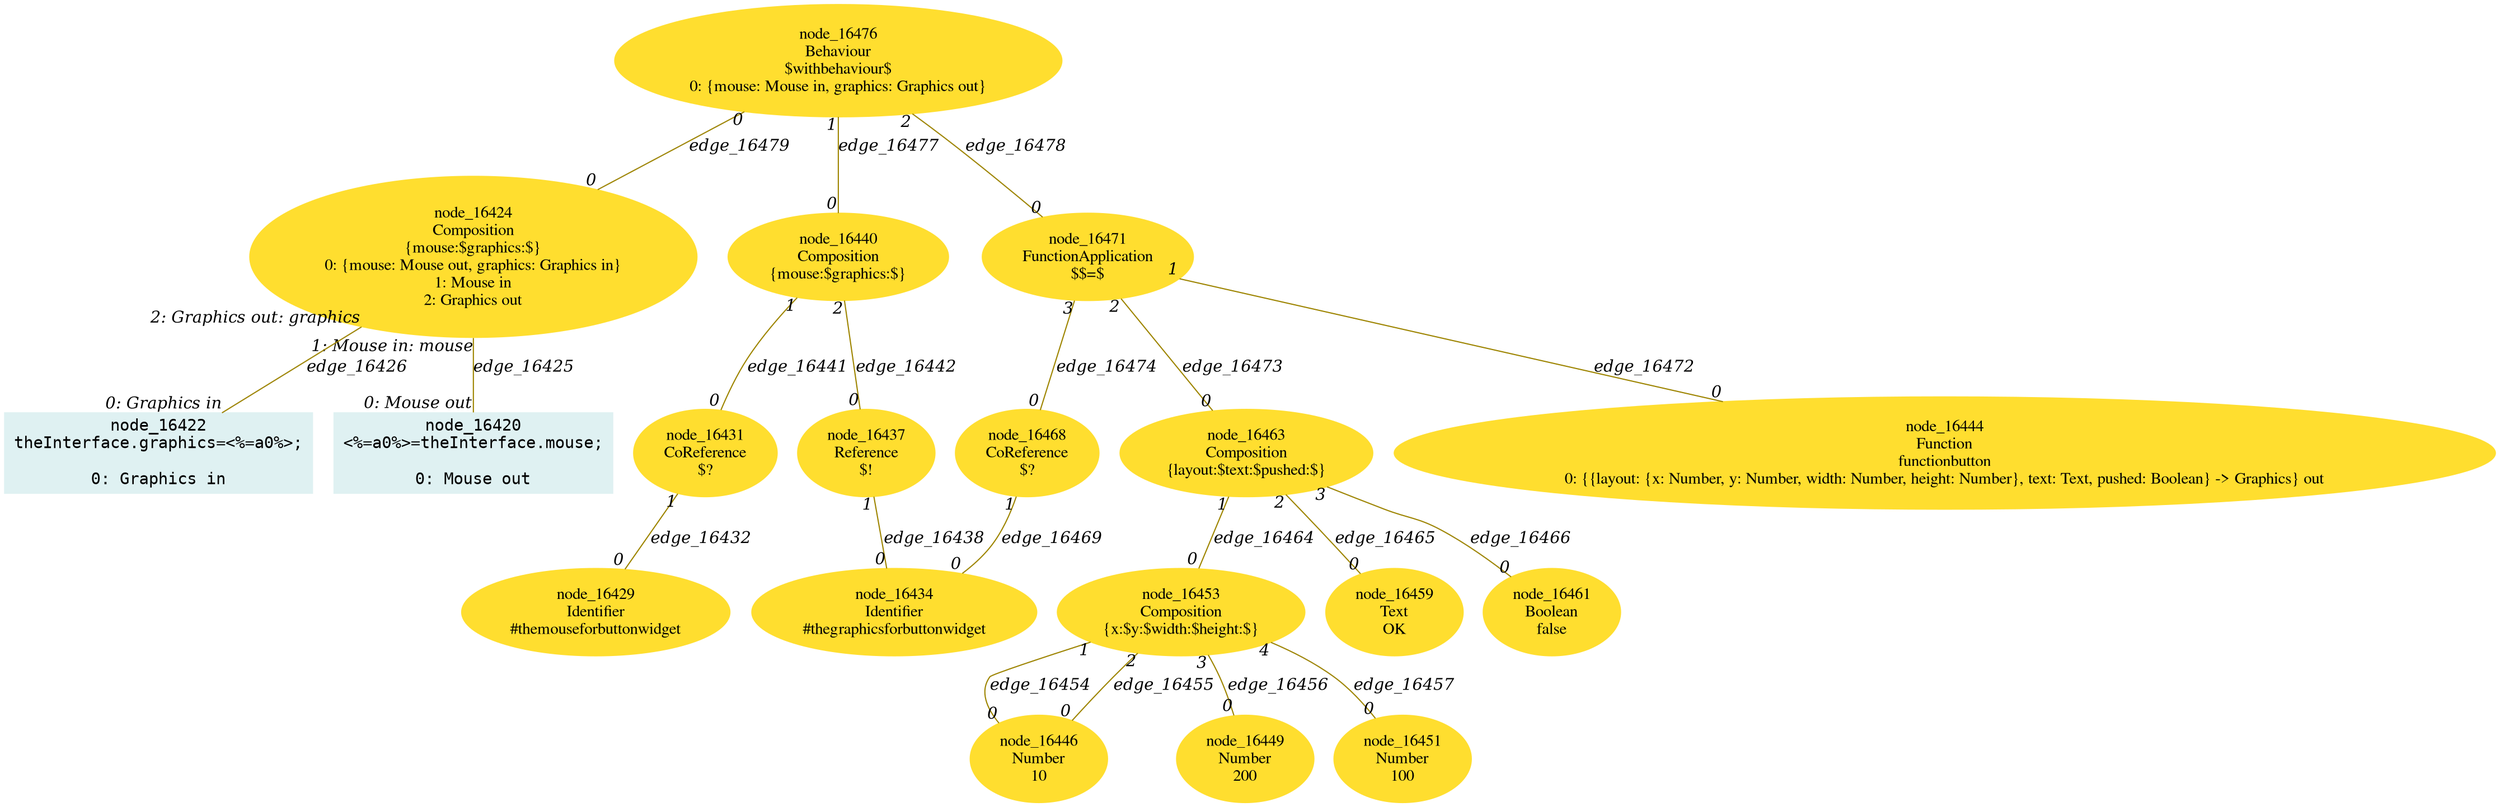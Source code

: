 digraph g{node_16420 [shape="box", style="filled", color="#dff1f2", fontname="Courier", label="node_16420
<%=a0%>=theInterface.mouse;

0: Mouse out" ]
node_16422 [shape="box", style="filled", color="#dff1f2", fontname="Courier", label="node_16422
theInterface.graphics=<%=a0%>;

0: Graphics in" ]
node_16424 [shape="ellipse", style="filled", color="#ffde2f", fontname="Times", label="node_16424
Composition
{mouse:$graphics:$}
0: {mouse: Mouse out, graphics: Graphics in}
1: Mouse in
2: Graphics out" ]
node_16429 [shape="ellipse", style="filled", color="#ffde2f", fontname="Times", label="node_16429
Identifier
#themouseforbuttonwidget
" ]
node_16431 [shape="ellipse", style="filled", color="#ffde2f", fontname="Times", label="node_16431
CoReference
$?
" ]
node_16434 [shape="ellipse", style="filled", color="#ffde2f", fontname="Times", label="node_16434
Identifier
#thegraphicsforbuttonwidget
" ]
node_16437 [shape="ellipse", style="filled", color="#ffde2f", fontname="Times", label="node_16437
Reference
$!
" ]
node_16440 [shape="ellipse", style="filled", color="#ffde2f", fontname="Times", label="node_16440
Composition
{mouse:$graphics:$}
" ]
node_16444 [shape="ellipse", style="filled", color="#ffde2f", fontname="Times", label="node_16444
Function
functionbutton
0: {{layout: {x: Number, y: Number, width: Number, height: Number}, text: Text, pushed: Boolean} -> Graphics} out" ]
node_16446 [shape="ellipse", style="filled", color="#ffde2f", fontname="Times", label="node_16446
Number
10
" ]
node_16449 [shape="ellipse", style="filled", color="#ffde2f", fontname="Times", label="node_16449
Number
200
" ]
node_16451 [shape="ellipse", style="filled", color="#ffde2f", fontname="Times", label="node_16451
Number
100
" ]
node_16453 [shape="ellipse", style="filled", color="#ffde2f", fontname="Times", label="node_16453
Composition
{x:$y:$width:$height:$}
" ]
node_16459 [shape="ellipse", style="filled", color="#ffde2f", fontname="Times", label="node_16459
Text
OK
" ]
node_16461 [shape="ellipse", style="filled", color="#ffde2f", fontname="Times", label="node_16461
Boolean
false
" ]
node_16463 [shape="ellipse", style="filled", color="#ffde2f", fontname="Times", label="node_16463
Composition
{layout:$text:$pushed:$}
" ]
node_16468 [shape="ellipse", style="filled", color="#ffde2f", fontname="Times", label="node_16468
CoReference
$?
" ]
node_16471 [shape="ellipse", style="filled", color="#ffde2f", fontname="Times", label="node_16471
FunctionApplication
$$=$
" ]
node_16476 [shape="ellipse", style="filled", color="#ffde2f", fontname="Times", label="node_16476
Behaviour
$withbehaviour$
0: {mouse: Mouse in, graphics: Graphics out}" ]
node_16424 -> node_16420 [dir=none, arrowHead=none, fontname="Times-Italic", arrowsize=1, color="#9d8400", label="edge_16425",  headlabel="0: Mouse out", taillabel="1: Mouse in: mouse" ]
node_16424 -> node_16422 [dir=none, arrowHead=none, fontname="Times-Italic", arrowsize=1, color="#9d8400", label="edge_16426",  headlabel="0: Graphics in", taillabel="2: Graphics out: graphics" ]
node_16431 -> node_16429 [dir=none, arrowHead=none, fontname="Times-Italic", arrowsize=1, color="#9d8400", label="edge_16432",  headlabel="0", taillabel="1" ]
node_16437 -> node_16434 [dir=none, arrowHead=none, fontname="Times-Italic", arrowsize=1, color="#9d8400", label="edge_16438",  headlabel="0", taillabel="1" ]
node_16440 -> node_16431 [dir=none, arrowHead=none, fontname="Times-Italic", arrowsize=1, color="#9d8400", label="edge_16441",  headlabel="0", taillabel="1" ]
node_16440 -> node_16437 [dir=none, arrowHead=none, fontname="Times-Italic", arrowsize=1, color="#9d8400", label="edge_16442",  headlabel="0", taillabel="2" ]
node_16453 -> node_16446 [dir=none, arrowHead=none, fontname="Times-Italic", arrowsize=1, color="#9d8400", label="edge_16454",  headlabel="0", taillabel="1" ]
node_16453 -> node_16446 [dir=none, arrowHead=none, fontname="Times-Italic", arrowsize=1, color="#9d8400", label="edge_16455",  headlabel="0", taillabel="2" ]
node_16453 -> node_16449 [dir=none, arrowHead=none, fontname="Times-Italic", arrowsize=1, color="#9d8400", label="edge_16456",  headlabel="0", taillabel="3" ]
node_16453 -> node_16451 [dir=none, arrowHead=none, fontname="Times-Italic", arrowsize=1, color="#9d8400", label="edge_16457",  headlabel="0", taillabel="4" ]
node_16463 -> node_16453 [dir=none, arrowHead=none, fontname="Times-Italic", arrowsize=1, color="#9d8400", label="edge_16464",  headlabel="0", taillabel="1" ]
node_16463 -> node_16459 [dir=none, arrowHead=none, fontname="Times-Italic", arrowsize=1, color="#9d8400", label="edge_16465",  headlabel="0", taillabel="2" ]
node_16463 -> node_16461 [dir=none, arrowHead=none, fontname="Times-Italic", arrowsize=1, color="#9d8400", label="edge_16466",  headlabel="0", taillabel="3" ]
node_16468 -> node_16434 [dir=none, arrowHead=none, fontname="Times-Italic", arrowsize=1, color="#9d8400", label="edge_16469",  headlabel="0", taillabel="1" ]
node_16471 -> node_16444 [dir=none, arrowHead=none, fontname="Times-Italic", arrowsize=1, color="#9d8400", label="edge_16472",  headlabel="0", taillabel="1" ]
node_16471 -> node_16463 [dir=none, arrowHead=none, fontname="Times-Italic", arrowsize=1, color="#9d8400", label="edge_16473",  headlabel="0", taillabel="2" ]
node_16471 -> node_16468 [dir=none, arrowHead=none, fontname="Times-Italic", arrowsize=1, color="#9d8400", label="edge_16474",  headlabel="0", taillabel="3" ]
node_16476 -> node_16440 [dir=none, arrowHead=none, fontname="Times-Italic", arrowsize=1, color="#9d8400", label="edge_16477",  headlabel="0", taillabel="1" ]
node_16476 -> node_16471 [dir=none, arrowHead=none, fontname="Times-Italic", arrowsize=1, color="#9d8400", label="edge_16478",  headlabel="0", taillabel="2" ]
node_16476 -> node_16424 [dir=none, arrowHead=none, fontname="Times-Italic", arrowsize=1, color="#9d8400", label="edge_16479",  headlabel="0", taillabel="0" ]
}